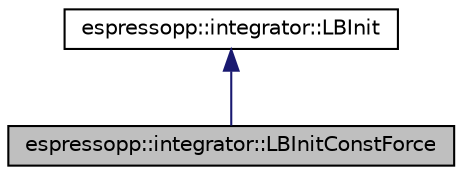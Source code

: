 digraph G
{
  edge [fontname="Helvetica",fontsize="10",labelfontname="Helvetica",labelfontsize="10"];
  node [fontname="Helvetica",fontsize="10",shape=record];
  Node1 [label="espressopp::integrator::LBInitConstForce",height=0.2,width=0.4,color="black", fillcolor="grey75", style="filled" fontcolor="black"];
  Node2 -> Node1 [dir="back",color="midnightblue",fontsize="10",style="solid",fontname="Helvetica"];
  Node2 [label="espressopp::integrator::LBInit",height=0.2,width=0.4,color="black", fillcolor="white", style="filled",URL="$classespressopp_1_1integrator_1_1LBInit.html",tooltip="Abstract base class for arbitrary Init for LB simulations."];
}
